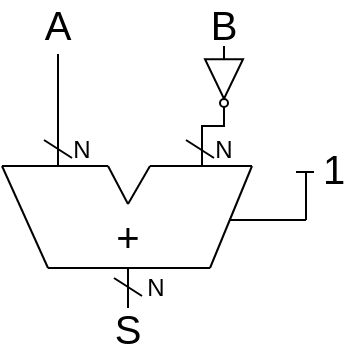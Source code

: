 <mxfile version="14.1.8" type="device"><diagram id="ejK3_NtUNhcEp512VbGw" name="第 1 页"><mxGraphModel dx="434" dy="322" grid="0" gridSize="10" guides="1" tooltips="1" connect="1" arrows="1" fold="1" page="0" pageScale="1" pageWidth="827" pageHeight="1169" math="0" shadow="0"><root><mxCell id="0"/><mxCell id="1" parent="0"/><mxCell id="NCneGEQt49TEnqNKay9w-33" value="" style="endArrow=none;html=1;" edge="1" parent="1"><mxGeometry width="50" height="50" relative="1" as="geometry"><mxPoint x="248" y="264" as="sourcePoint"/><mxPoint x="301" y="264" as="targetPoint"/></mxGeometry></mxCell><mxCell id="NCneGEQt49TEnqNKay9w-34" value="" style="endArrow=none;html=1;" edge="1" parent="1"><mxGeometry width="50" height="50" relative="1" as="geometry"><mxPoint x="322" y="264" as="sourcePoint"/><mxPoint x="373" y="264" as="targetPoint"/></mxGeometry></mxCell><mxCell id="NCneGEQt49TEnqNKay9w-35" value="" style="endArrow=none;html=1;" edge="1" parent="1"><mxGeometry width="50" height="50" relative="1" as="geometry"><mxPoint x="271" y="315" as="sourcePoint"/><mxPoint x="352" y="315" as="targetPoint"/></mxGeometry></mxCell><mxCell id="NCneGEQt49TEnqNKay9w-36" value="" style="endArrow=none;html=1;" edge="1" parent="1"><mxGeometry width="50" height="50" relative="1" as="geometry"><mxPoint x="352" y="315" as="sourcePoint"/><mxPoint x="373" y="264" as="targetPoint"/></mxGeometry></mxCell><mxCell id="NCneGEQt49TEnqNKay9w-37" value="" style="endArrow=none;html=1;" edge="1" parent="1"><mxGeometry width="50" height="50" relative="1" as="geometry"><mxPoint x="311" y="283" as="sourcePoint"/><mxPoint x="301" y="264" as="targetPoint"/></mxGeometry></mxCell><mxCell id="NCneGEQt49TEnqNKay9w-38" value="" style="endArrow=none;html=1;" edge="1" parent="1"><mxGeometry width="50" height="50" relative="1" as="geometry"><mxPoint x="311" y="283" as="sourcePoint"/><mxPoint x="322" y="264" as="targetPoint"/></mxGeometry></mxCell><mxCell id="NCneGEQt49TEnqNKay9w-39" value="" style="endArrow=none;html=1;" edge="1" parent="1"><mxGeometry width="50" height="50" relative="1" as="geometry"><mxPoint x="276" y="264" as="sourcePoint"/><mxPoint x="276" y="208" as="targetPoint"/></mxGeometry></mxCell><mxCell id="NCneGEQt49TEnqNKay9w-40" value="" style="endArrow=none;html=1;entryX=1;entryY=0.5;entryDx=0;entryDy=0;edgeStyle=orthogonalEdgeStyle;rounded=0;" edge="1" parent="1" target="NCneGEQt49TEnqNKay9w-58"><mxGeometry width="50" height="50" relative="1" as="geometry"><mxPoint x="348" y="264" as="sourcePoint"/><mxPoint x="348" y="244" as="targetPoint"/><Array as="points"><mxPoint x="348" y="244"/><mxPoint x="359" y="244"/></Array></mxGeometry></mxCell><mxCell id="NCneGEQt49TEnqNKay9w-41" value="" style="endArrow=none;html=1;" edge="1" parent="1"><mxGeometry width="50" height="50" relative="1" as="geometry"><mxPoint x="311" y="335" as="sourcePoint"/><mxPoint x="311" y="315" as="targetPoint"/></mxGeometry></mxCell><mxCell id="NCneGEQt49TEnqNKay9w-42" value="&lt;font style=&quot;font-size: 20px&quot;&gt;+&lt;/font&gt;" style="text;html=1;strokeColor=none;fillColor=none;align=center;verticalAlign=middle;whiteSpace=wrap;rounded=0;" vertex="1" parent="1"><mxGeometry x="303" y="289" width="16" height="20" as="geometry"/></mxCell><mxCell id="NCneGEQt49TEnqNKay9w-43" value="&lt;font style=&quot;font-size: 20px&quot;&gt;A&lt;/font&gt;" style="text;html=1;strokeColor=none;fillColor=none;align=center;verticalAlign=middle;whiteSpace=wrap;rounded=0;" vertex="1" parent="1"><mxGeometry x="268" y="183" width="16" height="20" as="geometry"/></mxCell><mxCell id="NCneGEQt49TEnqNKay9w-44" value="&lt;font style=&quot;font-size: 20px&quot;&gt;B&lt;/font&gt;" style="text;html=1;strokeColor=none;fillColor=none;align=center;verticalAlign=middle;whiteSpace=wrap;rounded=0;" vertex="1" parent="1"><mxGeometry x="351" y="183" width="16" height="20" as="geometry"/></mxCell><mxCell id="NCneGEQt49TEnqNKay9w-45" value="&lt;font style=&quot;font-size: 20px&quot;&gt;S&lt;/font&gt;" style="text;html=1;strokeColor=none;fillColor=none;align=center;verticalAlign=middle;whiteSpace=wrap;rounded=0;" vertex="1" parent="1"><mxGeometry x="303" y="335" width="16" height="20" as="geometry"/></mxCell><mxCell id="NCneGEQt49TEnqNKay9w-46" value="" style="endArrow=none;html=1;" edge="1" parent="1"><mxGeometry x="212" y="264" width="50" height="50" as="geometry"><mxPoint x="271" y="315" as="sourcePoint"/><mxPoint x="248" y="264" as="targetPoint"/></mxGeometry></mxCell><mxCell id="NCneGEQt49TEnqNKay9w-47" value="" style="endArrow=none;html=1;" edge="1" parent="1"><mxGeometry width="50" height="50" relative="1" as="geometry"><mxPoint x="283" y="260" as="sourcePoint"/><mxPoint x="269" y="251" as="targetPoint"/></mxGeometry></mxCell><mxCell id="NCneGEQt49TEnqNKay9w-48" value="" style="endArrow=none;html=1;" edge="1" parent="1"><mxGeometry width="50" height="50" relative="1" as="geometry"><mxPoint x="354" y="260" as="sourcePoint"/><mxPoint x="340" y="251" as="targetPoint"/></mxGeometry></mxCell><mxCell id="NCneGEQt49TEnqNKay9w-49" value="" style="endArrow=none;html=1;" edge="1" parent="1"><mxGeometry width="50" height="50" relative="1" as="geometry"><mxPoint x="318" y="329" as="sourcePoint"/><mxPoint x="304" y="320" as="targetPoint"/></mxGeometry></mxCell><mxCell id="NCneGEQt49TEnqNKay9w-50" value="" style="endArrow=none;html=1;" edge="1" parent="1"><mxGeometry width="50" height="50" relative="1" as="geometry"><mxPoint x="362" y="291" as="sourcePoint"/><mxPoint x="400" y="291" as="targetPoint"/></mxGeometry></mxCell><mxCell id="NCneGEQt49TEnqNKay9w-51" value="&lt;font style=&quot;font-size: 20px&quot;&gt;1&lt;/font&gt;" style="text;html=1;strokeColor=none;fillColor=none;align=center;verticalAlign=middle;whiteSpace=wrap;rounded=0;" vertex="1" parent="1"><mxGeometry x="406" y="255" width="16" height="20" as="geometry"/></mxCell><mxCell id="NCneGEQt49TEnqNKay9w-52" value="" style="endArrow=none;html=1;" edge="1" parent="1"><mxGeometry width="50" height="50" relative="1" as="geometry"><mxPoint x="400" y="291" as="sourcePoint"/><mxPoint x="400" y="267" as="targetPoint"/></mxGeometry></mxCell><mxCell id="NCneGEQt49TEnqNKay9w-53" value="" style="endArrow=none;html=1;" edge="1" parent="1"><mxGeometry width="50" height="50" relative="1" as="geometry"><mxPoint x="395" y="267" as="sourcePoint"/><mxPoint x="404" y="267" as="targetPoint"/></mxGeometry></mxCell><mxCell id="NCneGEQt49TEnqNKay9w-54" value="&lt;font style=&quot;font-size: 12px&quot;&gt;N&lt;/font&gt;" style="text;html=1;strokeColor=none;fillColor=none;align=center;verticalAlign=middle;whiteSpace=wrap;rounded=0;" vertex="1" parent="1"><mxGeometry x="280" y="246" width="16" height="20" as="geometry"/></mxCell><mxCell id="NCneGEQt49TEnqNKay9w-55" value="&lt;font style=&quot;font-size: 12px&quot;&gt;N&lt;/font&gt;" style="text;html=1;strokeColor=none;fillColor=none;align=center;verticalAlign=middle;whiteSpace=wrap;rounded=0;" vertex="1" parent="1"><mxGeometry x="351" y="246" width="16" height="20" as="geometry"/></mxCell><mxCell id="NCneGEQt49TEnqNKay9w-56" value="&lt;font style=&quot;font-size: 12px&quot;&gt;N&lt;/font&gt;" style="text;html=1;strokeColor=none;fillColor=none;align=center;verticalAlign=middle;whiteSpace=wrap;rounded=0;" vertex="1" parent="1"><mxGeometry x="317" y="315" width="16" height="20" as="geometry"/></mxCell><mxCell id="NCneGEQt49TEnqNKay9w-57" value="" style="group;rotation=180;" vertex="1" connectable="0" parent="1"><mxGeometry x="342.5" y="211" width="33" height="19" as="geometry"/></mxCell><mxCell id="NCneGEQt49TEnqNKay9w-58" value="" style="verticalLabelPosition=bottom;shadow=0;dashed=0;align=center;html=1;verticalAlign=top;shape=mxgraph.electrical.logic_gates.buffer2;rotation=90;" vertex="1" parent="NCneGEQt49TEnqNKay9w-57"><mxGeometry width="33" height="19" as="geometry"/></mxCell><mxCell id="NCneGEQt49TEnqNKay9w-59" value="" style="verticalLabelPosition=bottom;shadow=0;dashed=0;align=center;html=1;verticalAlign=top;shape=mxgraph.electrical.logic_gates.inverting_contact;rotation=90;" vertex="1" parent="NCneGEQt49TEnqNKay9w-57"><mxGeometry x="14" y="19" width="5" height="5" as="geometry"/></mxCell></root></mxGraphModel></diagram></mxfile>